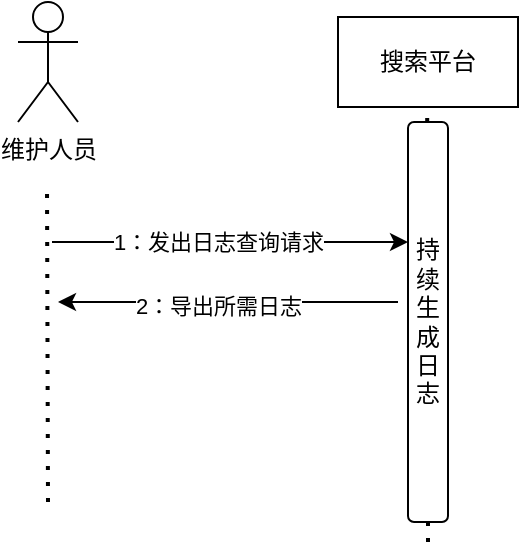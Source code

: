<mxfile version="26.1.1">
  <diagram name="第 1 页" id="sQKyFXkG9tEpdB2zIKN7">
    <mxGraphModel dx="573" dy="353" grid="1" gridSize="10" guides="1" tooltips="1" connect="1" arrows="1" fold="1" page="1" pageScale="1" pageWidth="827" pageHeight="1169" math="0" shadow="0">
      <root>
        <mxCell id="0" />
        <mxCell id="1" parent="0" />
        <mxCell id="QiWJ2xzHUQRs3mexZXQd-1" value="维护人员" style="shape=umlActor;verticalLabelPosition=bottom;verticalAlign=top;html=1;outlineConnect=0;" vertex="1" parent="1">
          <mxGeometry x="200" y="130" width="30" height="60" as="geometry" />
        </mxCell>
        <mxCell id="QiWJ2xzHUQRs3mexZXQd-2" value="" style="endArrow=none;dashed=1;html=1;dashPattern=1 3;strokeWidth=2;rounded=0;" edge="1" parent="1">
          <mxGeometry width="50" height="50" relative="1" as="geometry">
            <mxPoint x="215" y="380" as="sourcePoint" />
            <mxPoint x="214.5" y="220" as="targetPoint" />
          </mxGeometry>
        </mxCell>
        <mxCell id="QiWJ2xzHUQRs3mexZXQd-3" value="搜索平台" style="rounded=0;whiteSpace=wrap;html=1;" vertex="1" parent="1">
          <mxGeometry x="360" y="137.5" width="90" height="45" as="geometry" />
        </mxCell>
        <mxCell id="QiWJ2xzHUQRs3mexZXQd-4" value="" style="endArrow=none;dashed=1;html=1;dashPattern=1 3;strokeWidth=2;rounded=0;" edge="1" parent="1" source="QiWJ2xzHUQRs3mexZXQd-7">
          <mxGeometry width="50" height="50" relative="1" as="geometry">
            <mxPoint x="405" y="520" as="sourcePoint" />
            <mxPoint x="404.58" y="182.5" as="targetPoint" />
          </mxGeometry>
        </mxCell>
        <mxCell id="QiWJ2xzHUQRs3mexZXQd-10" value="" style="endArrow=none;dashed=1;html=1;dashPattern=1 3;strokeWidth=2;rounded=0;" edge="1" parent="1" target="QiWJ2xzHUQRs3mexZXQd-7">
          <mxGeometry width="50" height="50" relative="1" as="geometry">
            <mxPoint x="405" y="400" as="sourcePoint" />
            <mxPoint x="404.58" y="182.5" as="targetPoint" />
          </mxGeometry>
        </mxCell>
        <mxCell id="QiWJ2xzHUQRs3mexZXQd-7" value="持续生成日志" style="rounded=1;whiteSpace=wrap;html=1;" vertex="1" parent="1">
          <mxGeometry x="395" y="190" width="20" height="200" as="geometry" />
        </mxCell>
        <mxCell id="QiWJ2xzHUQRs3mexZXQd-11" value="" style="endArrow=classic;html=1;rounded=0;" edge="1" parent="1">
          <mxGeometry width="50" height="50" relative="1" as="geometry">
            <mxPoint x="217" y="250" as="sourcePoint" />
            <mxPoint x="395" y="250" as="targetPoint" />
          </mxGeometry>
        </mxCell>
        <mxCell id="QiWJ2xzHUQRs3mexZXQd-12" value="1：发出日志查询请求" style="edgeLabel;html=1;align=center;verticalAlign=middle;resizable=0;points=[];" vertex="1" connectable="0" parent="QiWJ2xzHUQRs3mexZXQd-11">
          <mxGeometry x="-0.166" y="1" relative="1" as="geometry">
            <mxPoint x="9" y="1" as="offset" />
          </mxGeometry>
        </mxCell>
        <mxCell id="QiWJ2xzHUQRs3mexZXQd-13" value="" style="endArrow=classic;html=1;rounded=0;" edge="1" parent="1">
          <mxGeometry width="50" height="50" relative="1" as="geometry">
            <mxPoint x="390" y="280" as="sourcePoint" />
            <mxPoint x="220" y="280" as="targetPoint" />
          </mxGeometry>
        </mxCell>
        <mxCell id="QiWJ2xzHUQRs3mexZXQd-14" value="2：导出所需日志" style="edgeLabel;html=1;align=center;verticalAlign=middle;resizable=0;points=[];" vertex="1" connectable="0" parent="QiWJ2xzHUQRs3mexZXQd-13">
          <mxGeometry x="-0.166" y="1" relative="1" as="geometry">
            <mxPoint x="-19" y="1" as="offset" />
          </mxGeometry>
        </mxCell>
      </root>
    </mxGraphModel>
  </diagram>
</mxfile>
